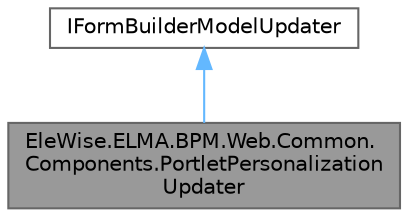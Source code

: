 digraph "EleWise.ELMA.BPM.Web.Common.Components.PortletPersonalizationUpdater"
{
 // LATEX_PDF_SIZE
  bgcolor="transparent";
  edge [fontname=Helvetica,fontsize=10,labelfontname=Helvetica,labelfontsize=10];
  node [fontname=Helvetica,fontsize=10,shape=box,height=0.2,width=0.4];
  Node1 [id="Node000001",label="EleWise.ELMA.BPM.Web.Common.\lComponents.PortletPersonalization\lUpdater",height=0.2,width=0.4,color="gray40", fillcolor="grey60", style="filled", fontcolor="black",tooltip="Обработчик формы для настроек портлета"];
  Node2 -> Node1 [id="edge1_Node000001_Node000002",dir="back",color="steelblue1",style="solid",tooltip=" "];
  Node2 [id="Node000002",label="IFormBuilderModelUpdater",height=0.2,width=0.4,color="gray40", fillcolor="white", style="filled",tooltip=" "];
}
